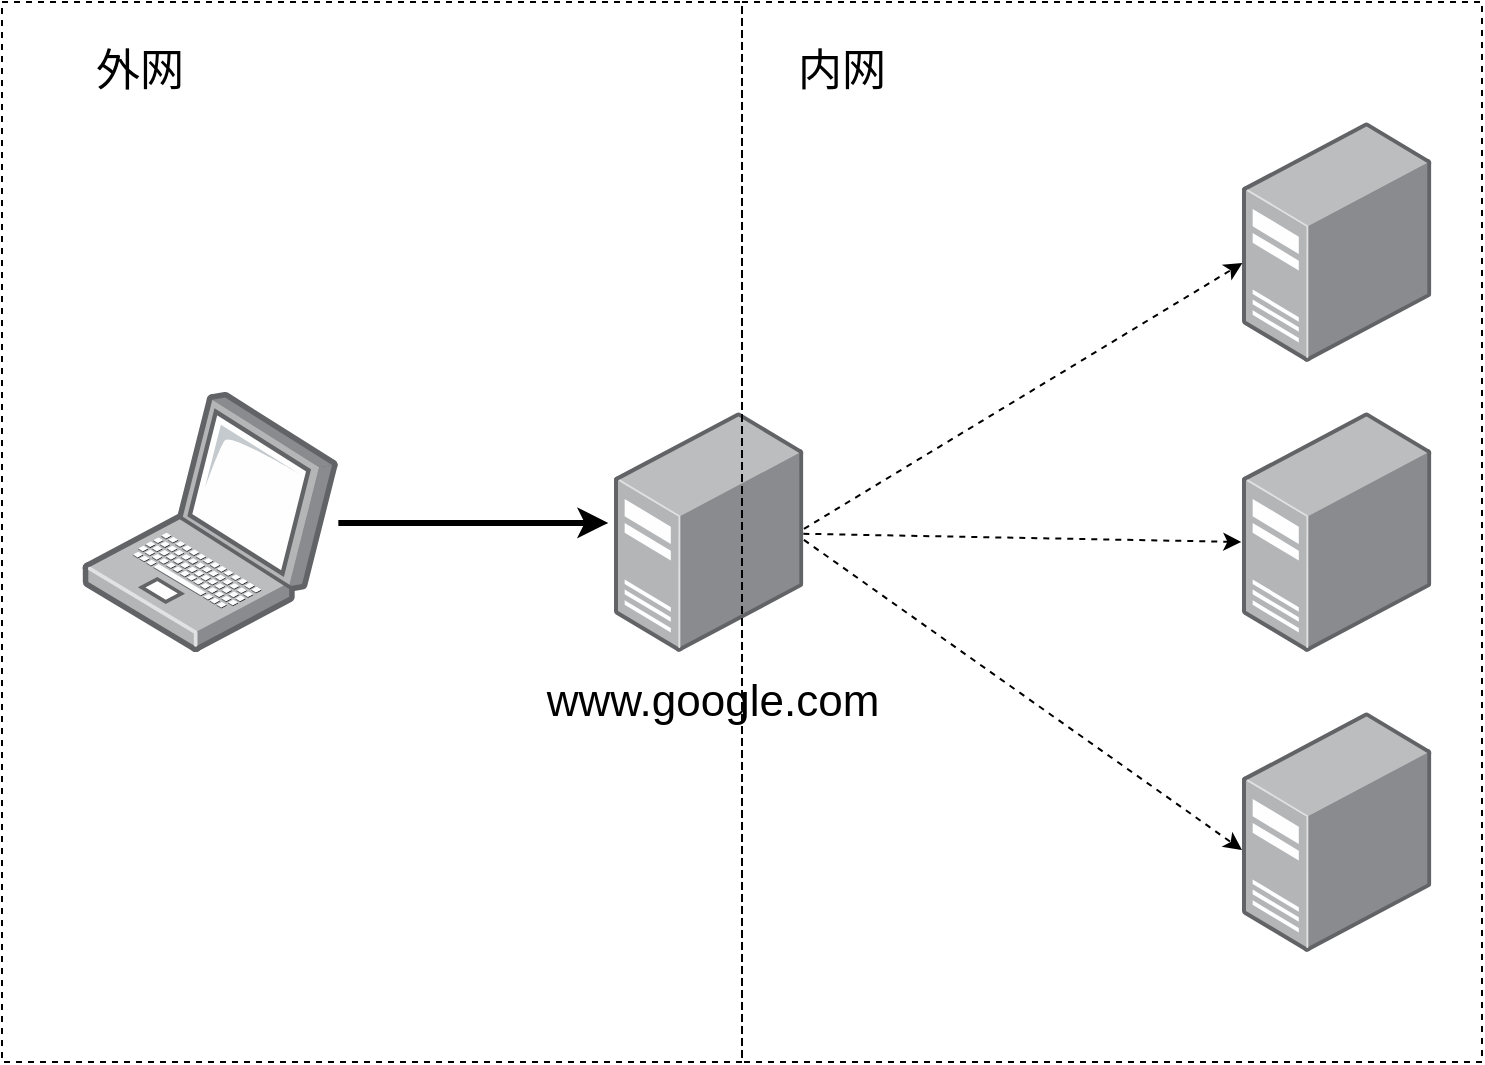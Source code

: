 <mxfile version="22.0.0" type="device">
  <diagram name="第 1 页" id="p64spe06GVbjPgFpFUj5">
    <mxGraphModel dx="1548" dy="894" grid="1" gridSize="10" guides="1" tooltips="1" connect="1" arrows="1" fold="1" page="1" pageScale="1" pageWidth="827" pageHeight="1169" math="0" shadow="0">
      <root>
        <mxCell id="0" />
        <mxCell id="1" parent="0" />
        <mxCell id="nbx796DIyqRFJzzPWpJO-8" value="" style="edgeStyle=orthogonalEdgeStyle;rounded=0;orthogonalLoop=1;jettySize=auto;html=1;entryX=-0.03;entryY=0.462;entryDx=0;entryDy=0;entryPerimeter=0;strokeWidth=3;" parent="1" source="nbx796DIyqRFJzzPWpJO-1" target="nbx796DIyqRFJzzPWpJO-2" edge="1">
          <mxGeometry relative="1" as="geometry">
            <mxPoint x="224.085" y="225" as="targetPoint" />
            <Array as="points">
              <mxPoint x="150" y="430" />
              <mxPoint x="150" y="430" />
            </Array>
          </mxGeometry>
        </mxCell>
        <mxCell id="nbx796DIyqRFJzzPWpJO-1" value="" style="image;points=[];aspect=fixed;html=1;align=center;shadow=0;dashed=0;image=img/lib/allied_telesis/computer_and_terminals/Laptop.svg;" parent="1" vertex="1">
          <mxGeometry x="100" y="365" width="128.17" height="130" as="geometry" />
        </mxCell>
        <mxCell id="nbx796DIyqRFJzzPWpJO-2" value="" style="image;points=[];aspect=fixed;html=1;align=center;shadow=0;dashed=0;image=img/lib/allied_telesis/computer_and_terminals/Server_Desktop.svg;" parent="1" vertex="1">
          <mxGeometry x="366" y="375" width="94.67" height="120" as="geometry" />
        </mxCell>
        <mxCell id="nbx796DIyqRFJzzPWpJO-4" value="" style="image;points=[];aspect=fixed;html=1;align=center;shadow=0;dashed=0;image=img/lib/allied_telesis/computer_and_terminals/Server_Desktop.svg;" parent="1" vertex="1">
          <mxGeometry x="680" y="375" width="94.67" height="120" as="geometry" />
        </mxCell>
        <mxCell id="nbx796DIyqRFJzzPWpJO-11" value="www.google.com" style="text;html=1;align=center;verticalAlign=middle;resizable=0;points=[];autosize=1;strokeColor=none;fillColor=none;fontSize=22;" parent="1" vertex="1">
          <mxGeometry x="320" y="500" width="190" height="40" as="geometry" />
        </mxCell>
        <mxCell id="R-JkEhKB7ba2PzNHkIHS-1" value="" style="image;points=[];aspect=fixed;html=1;align=center;shadow=0;dashed=0;image=img/lib/allied_telesis/computer_and_terminals/Server_Desktop.svg;" parent="1" vertex="1">
          <mxGeometry x="680" y="525" width="94.67" height="120" as="geometry" />
        </mxCell>
        <mxCell id="R-JkEhKB7ba2PzNHkIHS-2" value="" style="image;points=[];aspect=fixed;html=1;align=center;shadow=0;dashed=0;image=img/lib/allied_telesis/computer_and_terminals/Server_Desktop.svg;" parent="1" vertex="1">
          <mxGeometry x="680" y="230" width="94.67" height="120" as="geometry" />
        </mxCell>
        <mxCell id="R-JkEhKB7ba2PzNHkIHS-3" value="" style="endArrow=classic;html=1;rounded=0;exitX=1.003;exitY=0.487;exitDx=0;exitDy=0;exitPerimeter=0;entryX=0.002;entryY=0.588;entryDx=0;entryDy=0;entryPerimeter=0;dashed=1;" parent="1" source="nbx796DIyqRFJzzPWpJO-2" target="R-JkEhKB7ba2PzNHkIHS-2" edge="1">
          <mxGeometry width="50" height="50" relative="1" as="geometry">
            <mxPoint x="510" y="290" as="sourcePoint" />
            <mxPoint x="560" y="240" as="targetPoint" />
          </mxGeometry>
        </mxCell>
        <mxCell id="R-JkEhKB7ba2PzNHkIHS-4" value="" style="endArrow=classic;html=1;rounded=0;entryX=0.002;entryY=0.588;entryDx=0;entryDy=0;entryPerimeter=0;dashed=1;" parent="1" source="nbx796DIyqRFJzzPWpJO-2" edge="1">
          <mxGeometry width="50" height="50" relative="1" as="geometry">
            <mxPoint x="460.67" y="572" as="sourcePoint" />
            <mxPoint x="679.67" y="440" as="targetPoint" />
          </mxGeometry>
        </mxCell>
        <mxCell id="R-JkEhKB7ba2PzNHkIHS-5" value="" style="endArrow=classic;html=1;rounded=0;entryX=0.002;entryY=0.588;entryDx=0;entryDy=0;entryPerimeter=0;exitX=1.003;exitY=0.533;exitDx=0;exitDy=0;exitPerimeter=0;dashed=1;" parent="1" source="nbx796DIyqRFJzzPWpJO-2" edge="1">
          <mxGeometry width="50" height="50" relative="1" as="geometry">
            <mxPoint x="461.33" y="590" as="sourcePoint" />
            <mxPoint x="680" y="594" as="targetPoint" />
          </mxGeometry>
        </mxCell>
        <mxCell id="R-JkEhKB7ba2PzNHkIHS-6" value="" style="rounded=0;whiteSpace=wrap;html=1;fillColor=none;dashed=1;" parent="1" vertex="1">
          <mxGeometry x="60" y="170" width="370" height="530" as="geometry" />
        </mxCell>
        <mxCell id="R-JkEhKB7ba2PzNHkIHS-7" value="" style="rounded=0;whiteSpace=wrap;html=1;fillColor=none;dashed=1;" parent="1" vertex="1">
          <mxGeometry x="430" y="170" width="370" height="530" as="geometry" />
        </mxCell>
        <mxCell id="R-JkEhKB7ba2PzNHkIHS-10" value="外网" style="text;html=1;strokeColor=none;fillColor=none;align=center;verticalAlign=middle;whiteSpace=wrap;rounded=0;fontSize=22;" parent="1" vertex="1">
          <mxGeometry x="99.33" y="190" width="60" height="30" as="geometry" />
        </mxCell>
        <mxCell id="R-JkEhKB7ba2PzNHkIHS-11" value="内网" style="text;html=1;strokeColor=none;fillColor=none;align=center;verticalAlign=middle;whiteSpace=wrap;rounded=0;fontSize=22;" parent="1" vertex="1">
          <mxGeometry x="450" y="190" width="60" height="30" as="geometry" />
        </mxCell>
      </root>
    </mxGraphModel>
  </diagram>
</mxfile>
